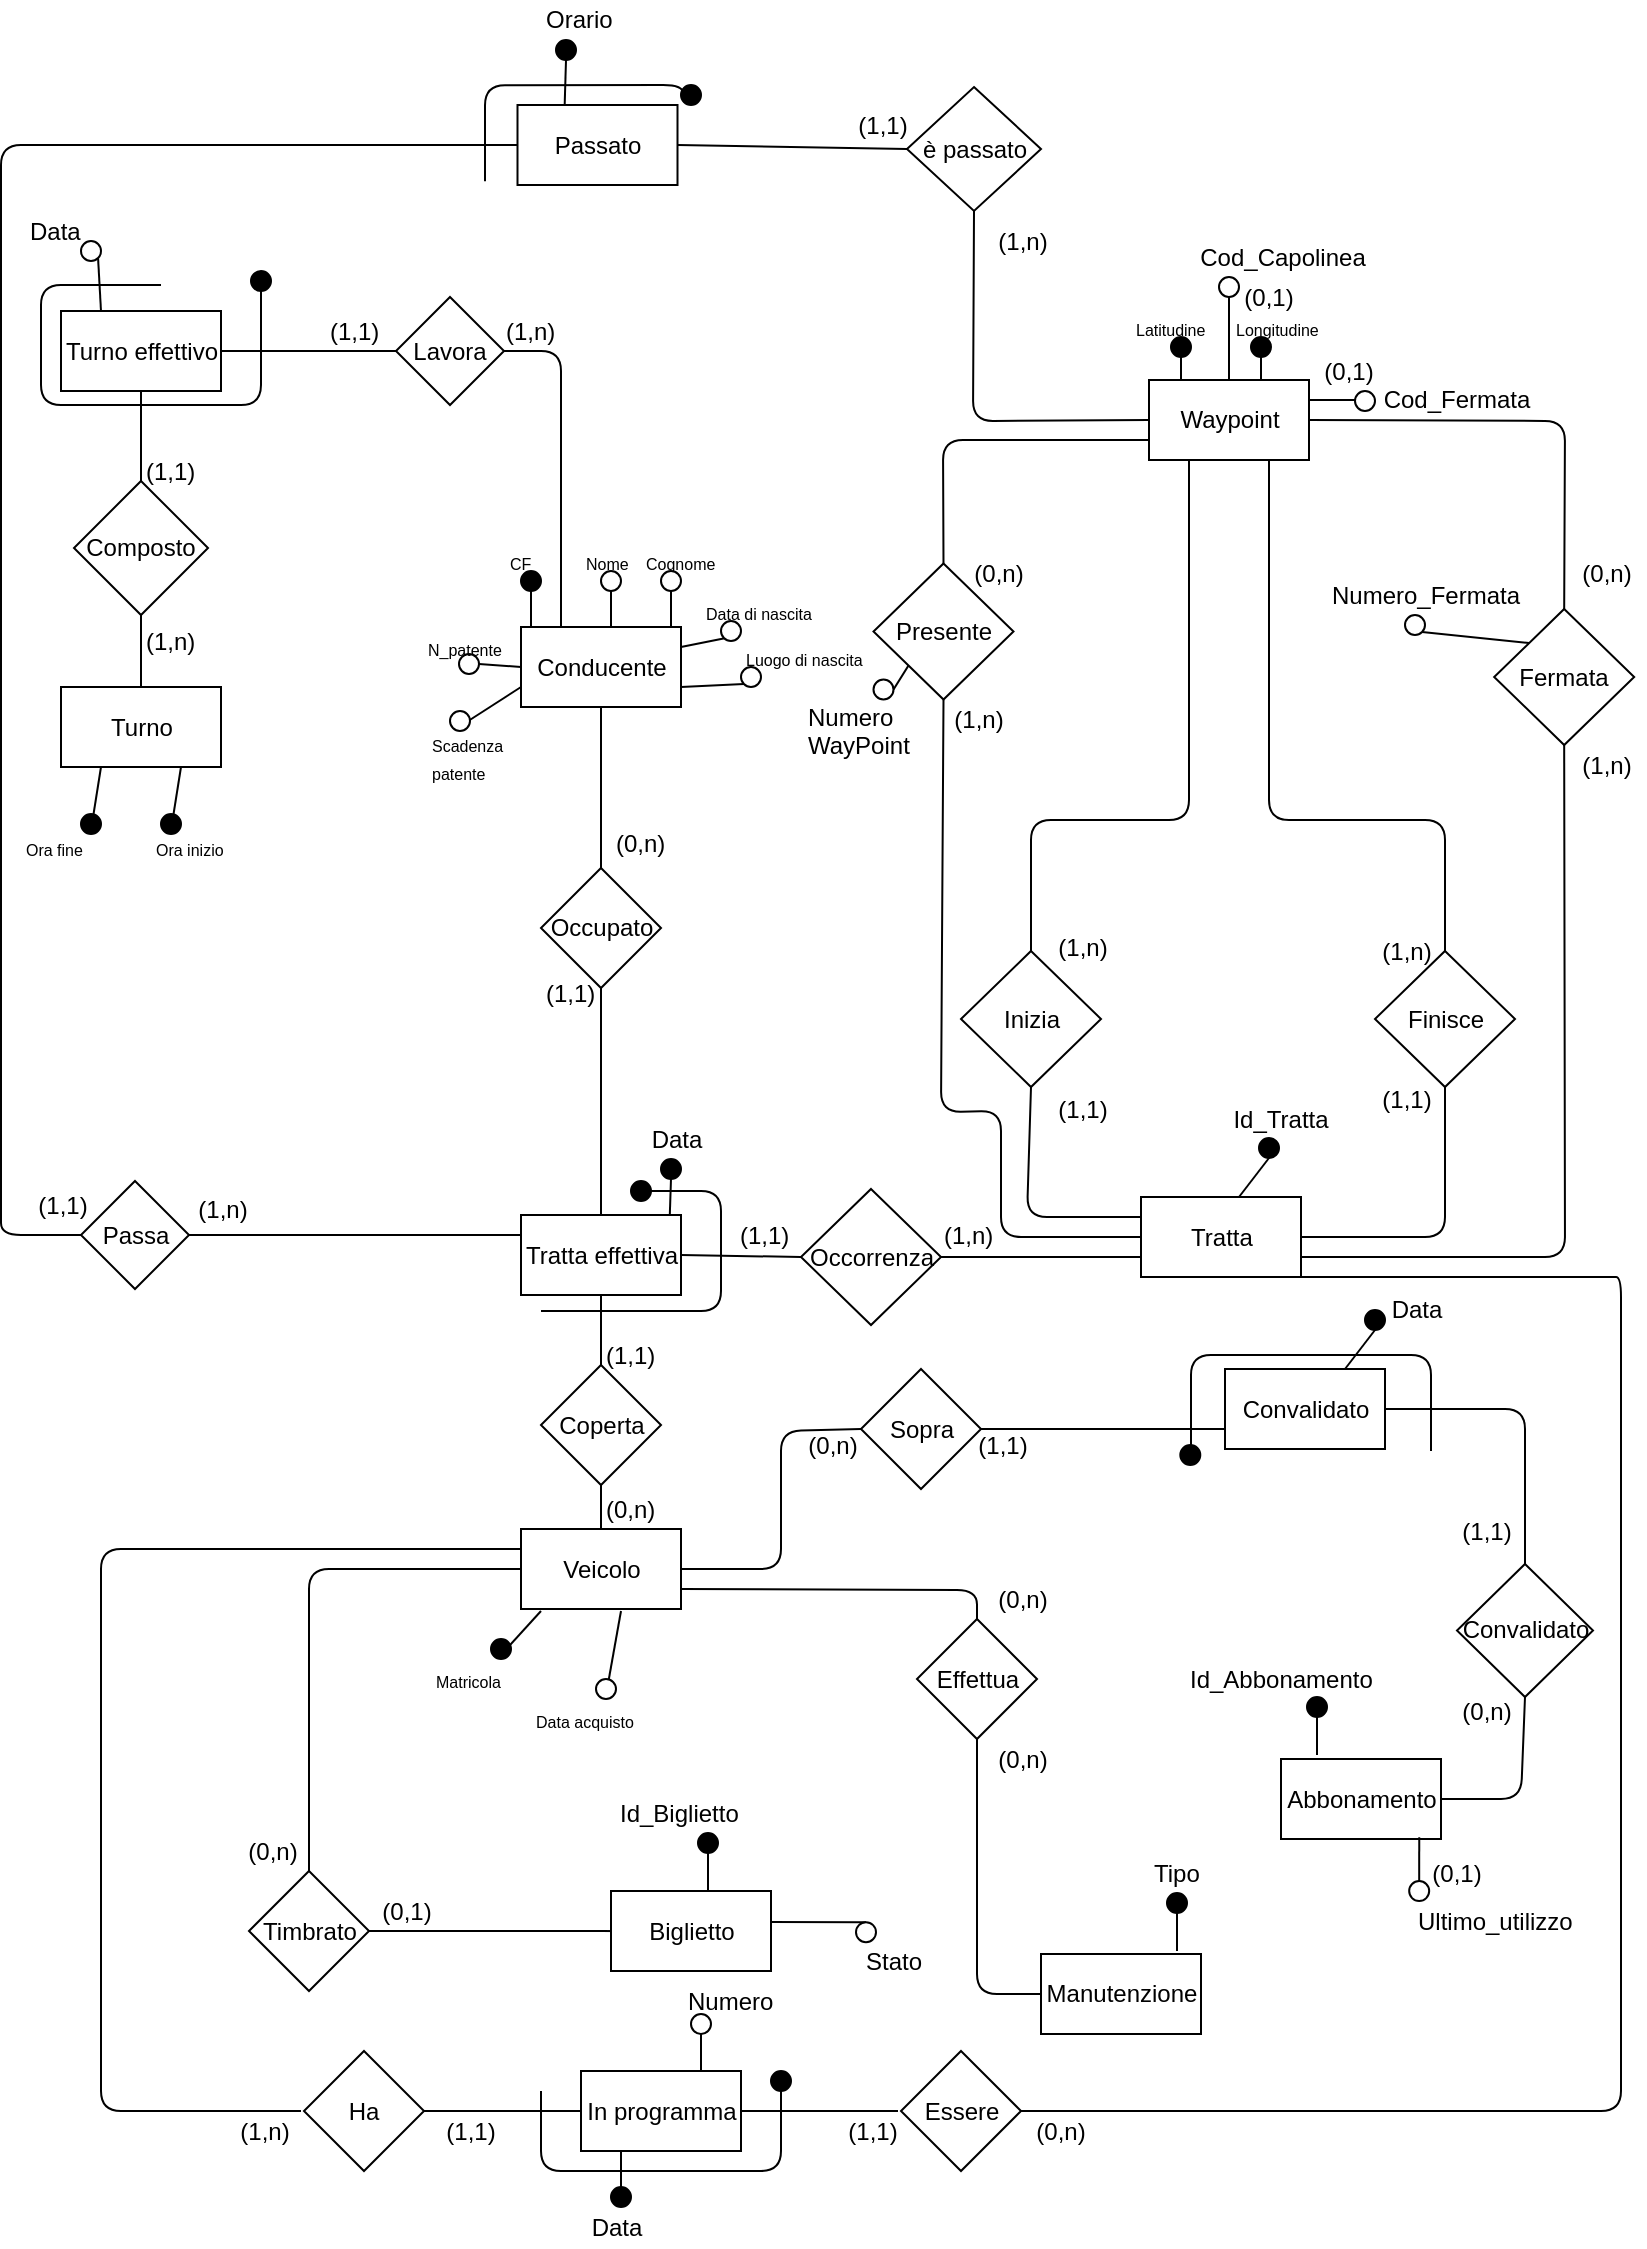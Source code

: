 <mxfile version="12.7.0"><diagram id="0x7h7qFuQEMgXMvD3AT5" name="Page-1"><mxGraphModel dx="1000" dy="1111" grid="1" gridSize="10" guides="1" tooltips="1" connect="1" arrows="1" fold="1" page="1" pageScale="1" pageWidth="827" pageHeight="1169" math="0" shadow="0"><root><mxCell id="0"/><mxCell id="1" parent="0"/><mxCell id="XoGk00Y8VTcRfjk7TSXM-186" value="Occupato" style="rhombus;whiteSpace=wrap;html=1;" vertex="1" parent="1"><mxGeometry x="272.5" y="444" width="60" height="60" as="geometry"/></mxCell><mxCell id="XoGk00Y8VTcRfjk7TSXM-187" value="" style="endArrow=none;html=1;fillColor=#000000;entryX=0.5;entryY=1;entryDx=0;entryDy=0;" edge="1" parent="1" target="XoGk00Y8VTcRfjk7TSXM-186"><mxGeometry width="50" height="50" relative="1" as="geometry"><mxPoint x="302.5" y="617.5" as="sourcePoint"/><mxPoint x="302.5" y="587.5" as="targetPoint"/></mxGeometry></mxCell><mxCell id="XoGk00Y8VTcRfjk7TSXM-188" value="(1,1)" style="text;html=1;resizable=0;points=[];autosize=1;align=left;verticalAlign=top;spacingTop=-4;" vertex="1" parent="1"><mxGeometry x="272.5" y="496.5" width="40" height="20" as="geometry"/></mxCell><mxCell id="XoGk00Y8VTcRfjk7TSXM-190" value="Tratta" style="rounded=0;whiteSpace=wrap;html=1;" vertex="1" parent="1"><mxGeometry x="572.5" y="608.5" width="80" height="40" as="geometry"/></mxCell><mxCell id="XoGk00Y8VTcRfjk7TSXM-191" value="" style="endArrow=none;html=1;fillColor=#000000;exitX=0.25;exitY=0;exitDx=0;exitDy=0;" edge="1" parent="1"><mxGeometry width="50" height="50" relative="1" as="geometry"><mxPoint x="592.5" y="206.5" as="sourcePoint"/><mxPoint x="592.5" y="186.5" as="targetPoint"/></mxGeometry></mxCell><mxCell id="XoGk00Y8VTcRfjk7TSXM-193" value="" style="endArrow=none;html=1;fillColor=#000000;exitX=0.75;exitY=0;exitDx=0;exitDy=0;" edge="1" parent="1"><mxGeometry width="50" height="50" relative="1" as="geometry"><mxPoint x="632.5" y="206.5" as="sourcePoint"/><mxPoint x="632.5" y="186.5" as="targetPoint"/></mxGeometry></mxCell><mxCell id="XoGk00Y8VTcRfjk7TSXM-194" value="&lt;font style=&quot;font-size: 8px&quot;&gt;Latitudine&lt;/font&gt;" style="text;html=1;resizable=0;points=[];autosize=1;align=left;verticalAlign=top;spacingTop=-4;" vertex="1" parent="1"><mxGeometry x="567.5" y="163.5" width="50" height="20" as="geometry"/></mxCell><mxCell id="XoGk00Y8VTcRfjk7TSXM-195" value="" style="ellipse;whiteSpace=wrap;html=1;aspect=fixed;fillColor=#000000;" vertex="1" parent="1"><mxGeometry x="587.5" y="178.5" width="10" height="10" as="geometry"/></mxCell><mxCell id="XoGk00Y8VTcRfjk7TSXM-196" value="&lt;font style=&quot;font-size: 8px&quot;&gt;Longitudine&lt;/font&gt;" style="text;html=1;resizable=0;points=[];autosize=1;align=left;verticalAlign=top;spacingTop=-4;" vertex="1" parent="1"><mxGeometry x="617.5" y="163.5" width="50" height="20" as="geometry"/></mxCell><mxCell id="XoGk00Y8VTcRfjk7TSXM-197" value="" style="ellipse;whiteSpace=wrap;html=1;aspect=fixed;fillColor=#000000;" vertex="1" parent="1"><mxGeometry x="627.5" y="178.5" width="10" height="10" as="geometry"/></mxCell><mxCell id="XoGk00Y8VTcRfjk7TSXM-198" value="Waypoint" style="rounded=0;whiteSpace=wrap;html=1;" vertex="1" parent="1"><mxGeometry x="576.5" y="200" width="80" height="40" as="geometry"/></mxCell><mxCell id="XoGk00Y8VTcRfjk7TSXM-199" value="" style="endArrow=none;html=1;fillColor=#000000;entryX=0;entryY=0.75;entryDx=0;entryDy=0;exitX=1;exitY=0.5;exitDx=0;exitDy=0;" edge="1" parent="1" source="XoGk00Y8VTcRfjk7TSXM-200" target="XoGk00Y8VTcRfjk7TSXM-190"><mxGeometry width="50" height="50" relative="1" as="geometry"><mxPoint x="442.5" y="638.5" as="sourcePoint"/><mxPoint x="502.5" y="825.5" as="targetPoint"/></mxGeometry></mxCell><mxCell id="XoGk00Y8VTcRfjk7TSXM-200" value="Occorrenza" style="rhombus;whiteSpace=wrap;html=1;" vertex="1" parent="1"><mxGeometry x="402.5" y="604.5" width="70" height="68" as="geometry"/></mxCell><mxCell id="XoGk00Y8VTcRfjk7TSXM-201" value="Tratta effettiva" style="rounded=0;whiteSpace=wrap;html=1;" vertex="1" parent="1"><mxGeometry x="262.5" y="617.5" width="80" height="40" as="geometry"/></mxCell><mxCell id="XoGk00Y8VTcRfjk7TSXM-202" value="" style="endArrow=none;html=1;fillColor=#000000;entryX=1;entryY=0.5;entryDx=0;entryDy=0;exitX=0;exitY=0.5;exitDx=0;exitDy=0;" edge="1" parent="1" source="XoGk00Y8VTcRfjk7TSXM-200" target="XoGk00Y8VTcRfjk7TSXM-201"><mxGeometry width="50" height="50" relative="1" as="geometry"><mxPoint x="272.5" y="875.5" as="sourcePoint"/><mxPoint x="322.5" y="825.5" as="targetPoint"/></mxGeometry></mxCell><mxCell id="XoGk00Y8VTcRfjk7TSXM-203" value="(1,n)" style="text;html=1;resizable=0;points=[];autosize=1;align=left;verticalAlign=top;spacingTop=-4;" vertex="1" parent="1"><mxGeometry x="471.5" y="617.5" width="40" height="20" as="geometry"/></mxCell><mxCell id="XoGk00Y8VTcRfjk7TSXM-204" value="(1,1)" style="text;html=1;resizable=0;points=[];autosize=1;align=left;verticalAlign=top;spacingTop=-4;" vertex="1" parent="1"><mxGeometry x="370" y="617.5" width="40" height="20" as="geometry"/></mxCell><mxCell id="XoGk00Y8VTcRfjk7TSXM-205" value="Coperta" style="rhombus;whiteSpace=wrap;html=1;" vertex="1" parent="1"><mxGeometry x="272.5" y="692.5" width="60" height="60" as="geometry"/></mxCell><mxCell id="XoGk00Y8VTcRfjk7TSXM-206" value="" style="endArrow=none;html=1;fillColor=#000000;entryX=0.5;entryY=1;entryDx=0;entryDy=0;exitX=0.5;exitY=0;exitDx=0;exitDy=0;" edge="1" parent="1" source="XoGk00Y8VTcRfjk7TSXM-205" target="XoGk00Y8VTcRfjk7TSXM-201"><mxGeometry width="50" height="50" relative="1" as="geometry"><mxPoint x="297.5" y="697.5" as="sourcePoint"/><mxPoint x="297.5" y="667.5" as="targetPoint"/></mxGeometry></mxCell><mxCell id="XoGk00Y8VTcRfjk7TSXM-207" value="" style="endArrow=none;html=1;fillColor=#000000;entryX=0.5;entryY=1;entryDx=0;entryDy=0;exitX=0.5;exitY=0;exitDx=0;exitDy=0;" edge="1" parent="1" source="XoGk00Y8VTcRfjk7TSXM-210" target="XoGk00Y8VTcRfjk7TSXM-205"><mxGeometry width="50" height="50" relative="1" as="geometry"><mxPoint x="297.5" y="787.5" as="sourcePoint"/><mxPoint x="297.5" y="757.5" as="targetPoint"/></mxGeometry></mxCell><mxCell id="XoGk00Y8VTcRfjk7TSXM-208" value="(1,1)" style="text;html=1;resizable=0;points=[];autosize=1;align=left;verticalAlign=top;spacingTop=-4;" vertex="1" parent="1"><mxGeometry x="302.5" y="677.5" width="40" height="20" as="geometry"/></mxCell><mxCell id="XoGk00Y8VTcRfjk7TSXM-209" value="(0,n)" style="text;html=1;resizable=0;points=[];autosize=1;align=left;verticalAlign=top;spacingTop=-4;" vertex="1" parent="1"><mxGeometry x="302.5" y="754.5" width="40" height="20" as="geometry"/></mxCell><mxCell id="XoGk00Y8VTcRfjk7TSXM-210" value="Veicolo" style="rounded=0;whiteSpace=wrap;html=1;" vertex="1" parent="1"><mxGeometry x="262.5" y="774.5" width="80" height="40" as="geometry"/></mxCell><mxCell id="XoGk00Y8VTcRfjk7TSXM-211" value="Conducente" style="rounded=0;whiteSpace=wrap;html=1;" vertex="1" parent="1"><mxGeometry x="262.5" y="323.5" width="80" height="40" as="geometry"/></mxCell><mxCell id="XoGk00Y8VTcRfjk7TSXM-212" value="" style="endArrow=none;html=1;fillColor=#000000;exitX=0.25;exitY=0;exitDx=0;exitDy=0;" edge="1" parent="1"><mxGeometry width="50" height="50" relative="1" as="geometry"><mxPoint x="267.5" y="323.5" as="sourcePoint"/><mxPoint x="267.5" y="303.5" as="targetPoint"/></mxGeometry></mxCell><mxCell id="XoGk00Y8VTcRfjk7TSXM-213" value="" style="endArrow=none;html=1;fillColor=#000000;exitX=0.75;exitY=0;exitDx=0;exitDy=0;" edge="1" parent="1"><mxGeometry width="50" height="50" relative="1" as="geometry"><mxPoint x="307.5" y="323.5" as="sourcePoint"/><mxPoint x="307.5" y="303.5" as="targetPoint"/></mxGeometry></mxCell><mxCell id="XoGk00Y8VTcRfjk7TSXM-214" value="&lt;font style=&quot;font-size: 8px&quot;&gt;CF&lt;/font&gt;" style="text;html=1;resizable=0;points=[];autosize=1;align=left;verticalAlign=top;spacingTop=-4;" vertex="1" parent="1"><mxGeometry x="255" y="280.5" width="30" height="20" as="geometry"/></mxCell><mxCell id="XoGk00Y8VTcRfjk7TSXM-215" value="" style="ellipse;whiteSpace=wrap;html=1;aspect=fixed;fillColor=#000000;" vertex="1" parent="1"><mxGeometry x="262.5" y="295.5" width="10" height="10" as="geometry"/></mxCell><mxCell id="XoGk00Y8VTcRfjk7TSXM-216" value="&lt;font style=&quot;font-size: 8px&quot;&gt;Nome&lt;/font&gt;" style="text;html=1;resizable=0;points=[];autosize=1;align=left;verticalAlign=top;spacingTop=-4;" vertex="1" parent="1"><mxGeometry x="292.5" y="280.5" width="40" height="20" as="geometry"/></mxCell><mxCell id="XoGk00Y8VTcRfjk7TSXM-217" value="" style="ellipse;whiteSpace=wrap;html=1;aspect=fixed;fillColor=#FFFFFF;" vertex="1" parent="1"><mxGeometry x="302.5" y="295.5" width="10" height="10" as="geometry"/></mxCell><mxCell id="XoGk00Y8VTcRfjk7TSXM-218" value="" style="endArrow=none;html=1;fillColor=#000000;exitX=0.75;exitY=0;exitDx=0;exitDy=0;" edge="1" parent="1"><mxGeometry width="50" height="50" relative="1" as="geometry"><mxPoint x="337.5" y="323.5" as="sourcePoint"/><mxPoint x="337.5" y="303.5" as="targetPoint"/></mxGeometry></mxCell><mxCell id="XoGk00Y8VTcRfjk7TSXM-219" value="&lt;font style=&quot;font-size: 8px&quot;&gt;Cognome&lt;/font&gt;" style="text;html=1;resizable=0;points=[];autosize=1;align=left;verticalAlign=top;spacingTop=-4;" vertex="1" parent="1"><mxGeometry x="322.5" y="280.5" width="50" height="20" as="geometry"/></mxCell><mxCell id="XoGk00Y8VTcRfjk7TSXM-220" value="" style="ellipse;whiteSpace=wrap;html=1;aspect=fixed;fillColor=#FFFFFF;" vertex="1" parent="1"><mxGeometry x="332.5" y="295.5" width="10" height="10" as="geometry"/></mxCell><mxCell id="XoGk00Y8VTcRfjk7TSXM-221" value="" style="endArrow=none;html=1;fillColor=#000000;exitX=1;exitY=0.25;exitDx=0;exitDy=0;" edge="1" parent="1" source="XoGk00Y8VTcRfjk7TSXM-211"><mxGeometry width="50" height="50" relative="1" as="geometry"><mxPoint x="367.5" y="348.5" as="sourcePoint"/><mxPoint x="367.5" y="328.5" as="targetPoint"/></mxGeometry></mxCell><mxCell id="XoGk00Y8VTcRfjk7TSXM-222" value="&lt;font style=&quot;font-size: 8px&quot;&gt;Data di nascita&lt;/font&gt;" style="text;html=1;resizable=0;points=[];autosize=1;align=left;verticalAlign=top;spacingTop=-4;" vertex="1" parent="1"><mxGeometry x="352.5" y="305.5" width="70" height="20" as="geometry"/></mxCell><mxCell id="XoGk00Y8VTcRfjk7TSXM-223" value="" style="ellipse;whiteSpace=wrap;html=1;aspect=fixed;fillColor=#FFFFFF;" vertex="1" parent="1"><mxGeometry x="362.5" y="320.5" width="10" height="10" as="geometry"/></mxCell><mxCell id="XoGk00Y8VTcRfjk7TSXM-224" value="" style="endArrow=none;html=1;fillColor=#000000;exitX=1;exitY=0.75;exitDx=0;exitDy=0;entryX=0;entryY=1;entryDx=0;entryDy=0;" edge="1" parent="1" source="XoGk00Y8VTcRfjk7TSXM-211" target="XoGk00Y8VTcRfjk7TSXM-225"><mxGeometry width="50" height="50" relative="1" as="geometry"><mxPoint x="352.5" y="343.5" as="sourcePoint"/><mxPoint x="372.5" y="353.5" as="targetPoint"/></mxGeometry></mxCell><mxCell id="XoGk00Y8VTcRfjk7TSXM-225" value="" style="ellipse;whiteSpace=wrap;html=1;aspect=fixed;fillColor=#FFFFFF;" vertex="1" parent="1"><mxGeometry x="372.5" y="343.5" width="10" height="10" as="geometry"/></mxCell><mxCell id="XoGk00Y8VTcRfjk7TSXM-226" value="&lt;font style=&quot;font-size: 8px&quot;&gt;Luogo di nascita&lt;/font&gt;" style="text;html=1;resizable=0;points=[];autosize=1;align=left;verticalAlign=top;spacingTop=-4;" vertex="1" parent="1"><mxGeometry x="372.5" y="328.5" width="70" height="20" as="geometry"/></mxCell><mxCell id="XoGk00Y8VTcRfjk7TSXM-227" value="" style="endArrow=none;html=1;fillColor=#000000;exitX=0.125;exitY=1.025;exitDx=0;exitDy=0;exitPerimeter=0;" edge="1" parent="1" source="XoGk00Y8VTcRfjk7TSXM-210"><mxGeometry width="50" height="50" relative="1" as="geometry"><mxPoint x="252.5" y="857.5" as="sourcePoint"/><mxPoint x="252.5" y="837.5" as="targetPoint"/></mxGeometry></mxCell><mxCell id="XoGk00Y8VTcRfjk7TSXM-228" value="&lt;font style=&quot;font-size: 8px&quot;&gt;Matricola&lt;/font&gt;" style="text;html=1;resizable=0;points=[];autosize=1;align=left;verticalAlign=top;spacingTop=-4;" vertex="1" parent="1"><mxGeometry x="217.5" y="839.5" width="50" height="20" as="geometry"/></mxCell><mxCell id="XoGk00Y8VTcRfjk7TSXM-229" value="" style="ellipse;whiteSpace=wrap;html=1;aspect=fixed;fillColor=#000000;" vertex="1" parent="1"><mxGeometry x="247.5" y="829.5" width="10" height="10" as="geometry"/></mxCell><mxCell id="XoGk00Y8VTcRfjk7TSXM-230" value="" style="endArrow=none;html=1;fillColor=#000000;exitX=0.625;exitY=1.025;exitDx=0;exitDy=0;exitPerimeter=0;" edge="1" parent="1" source="XoGk00Y8VTcRfjk7TSXM-210"><mxGeometry width="50" height="50" relative="1" as="geometry"><mxPoint x="305" y="877.5" as="sourcePoint"/><mxPoint x="305" y="857.5" as="targetPoint"/></mxGeometry></mxCell><mxCell id="XoGk00Y8VTcRfjk7TSXM-231" value="&lt;font style=&quot;font-size: 8px&quot;&gt;Data acquisto&lt;/font&gt;" style="text;html=1;resizable=0;points=[];autosize=1;align=left;verticalAlign=top;spacingTop=-4;" vertex="1" parent="1"><mxGeometry x="267.5" y="859.5" width="60" height="20" as="geometry"/></mxCell><mxCell id="XoGk00Y8VTcRfjk7TSXM-232" value="" style="ellipse;whiteSpace=wrap;html=1;aspect=fixed;fillColor=#FFFFFF;" vertex="1" parent="1"><mxGeometry x="300" y="849.5" width="10" height="10" as="geometry"/></mxCell><mxCell id="XoGk00Y8VTcRfjk7TSXM-237" value="Turno" style="rounded=0;whiteSpace=wrap;html=1;" vertex="1" parent="1"><mxGeometry x="32.5" y="353.5" width="80" height="40" as="geometry"/></mxCell><mxCell id="XoGk00Y8VTcRfjk7TSXM-238" value="" style="endArrow=none;html=1;fillColor=#000000;exitX=0.25;exitY=1;exitDx=0;exitDy=0;" edge="1" parent="1" source="XoGk00Y8VTcRfjk7TSXM-237"><mxGeometry width="50" height="50" relative="1" as="geometry"><mxPoint x="47.5" y="445" as="sourcePoint"/><mxPoint x="47.5" y="425" as="targetPoint"/></mxGeometry></mxCell><mxCell id="XoGk00Y8VTcRfjk7TSXM-239" value="" style="endArrow=none;html=1;fillColor=#000000;exitX=0.75;exitY=1;exitDx=0;exitDy=0;" edge="1" parent="1" source="XoGk00Y8VTcRfjk7TSXM-237"><mxGeometry width="50" height="50" relative="1" as="geometry"><mxPoint x="87.5" y="445" as="sourcePoint"/><mxPoint x="87.5" y="425" as="targetPoint"/></mxGeometry></mxCell><mxCell id="XoGk00Y8VTcRfjk7TSXM-240" value="&lt;font style=&quot;font-size: 8px&quot;&gt;Ora fine&lt;br&gt;&lt;/font&gt;" style="text;html=1;resizable=0;points=[];autosize=1;align=left;verticalAlign=top;spacingTop=-4;" vertex="1" parent="1"><mxGeometry x="12.5" y="423.5" width="40" height="20" as="geometry"/></mxCell><mxCell id="XoGk00Y8VTcRfjk7TSXM-241" value="" style="ellipse;whiteSpace=wrap;html=1;aspect=fixed;fillColor=#000000;" vertex="1" parent="1"><mxGeometry x="42.5" y="417" width="10" height="10" as="geometry"/></mxCell><mxCell id="XoGk00Y8VTcRfjk7TSXM-242" value="&lt;font style=&quot;font-size: 8px&quot;&gt;Ora inizio&lt;/font&gt;" style="text;html=1;resizable=0;points=[];autosize=1;align=left;verticalAlign=top;spacingTop=-4;" vertex="1" parent="1"><mxGeometry x="77.5" y="423.5" width="50" height="20" as="geometry"/></mxCell><mxCell id="XoGk00Y8VTcRfjk7TSXM-243" value="" style="ellipse;whiteSpace=wrap;html=1;aspect=fixed;fillColor=#000000;" vertex="1" parent="1"><mxGeometry x="82.5" y="417" width="10" height="10" as="geometry"/></mxCell><mxCell id="XoGk00Y8VTcRfjk7TSXM-244" value="Composto" style="rhombus;whiteSpace=wrap;html=1;" vertex="1" parent="1"><mxGeometry x="39" y="250.5" width="67" height="67" as="geometry"/></mxCell><mxCell id="XoGk00Y8VTcRfjk7TSXM-245" value="" style="endArrow=none;html=1;entryX=0.5;entryY=0;entryDx=0;entryDy=0;exitX=0.5;exitY=1;exitDx=0;exitDy=0;" edge="1" parent="1" source="XoGk00Y8VTcRfjk7TSXM-244" target="XoGk00Y8VTcRfjk7TSXM-237"><mxGeometry width="50" height="50" relative="1" as="geometry"><mxPoint x="12.5" y="955.5" as="sourcePoint"/><mxPoint x="62.5" y="905.5" as="targetPoint"/></mxGeometry></mxCell><mxCell id="XoGk00Y8VTcRfjk7TSXM-246" value="Turno effettivo" style="rounded=0;whiteSpace=wrap;html=1;" vertex="1" parent="1"><mxGeometry x="32.5" y="165.5" width="80" height="40" as="geometry"/></mxCell><mxCell id="XoGk00Y8VTcRfjk7TSXM-247" value="" style="endArrow=none;html=1;entryX=0.5;entryY=0;entryDx=0;entryDy=0;exitX=0.5;exitY=1;exitDx=0;exitDy=0;" edge="1" parent="1" source="XoGk00Y8VTcRfjk7TSXM-246" target="XoGk00Y8VTcRfjk7TSXM-244"><mxGeometry width="50" height="50" relative="1" as="geometry"><mxPoint x="82.5" y="327.5" as="sourcePoint"/><mxPoint x="82.5" y="363.5" as="targetPoint"/></mxGeometry></mxCell><mxCell id="XoGk00Y8VTcRfjk7TSXM-248" value="(1,n)" style="text;html=1;resizable=0;points=[];autosize=1;align=left;verticalAlign=top;spacingTop=-4;" vertex="1" parent="1"><mxGeometry x="72.5" y="320.5" width="40" height="20" as="geometry"/></mxCell><mxCell id="XoGk00Y8VTcRfjk7TSXM-249" value="(1,1)" style="text;html=1;resizable=0;points=[];autosize=1;align=left;verticalAlign=top;spacingTop=-4;" vertex="1" parent="1"><mxGeometry x="72.5" y="235.5" width="40" height="20" as="geometry"/></mxCell><mxCell id="XoGk00Y8VTcRfjk7TSXM-250" value="Lavora" style="rhombus;whiteSpace=wrap;html=1;" vertex="1" parent="1"><mxGeometry x="200" y="158.5" width="54" height="54" as="geometry"/></mxCell><mxCell id="XoGk00Y8VTcRfjk7TSXM-251" value="" style="endArrow=none;html=1;entryX=0.25;entryY=0;entryDx=0;entryDy=0;exitX=1;exitY=0.5;exitDx=0;exitDy=0;" edge="1" parent="1" source="XoGk00Y8VTcRfjk7TSXM-250" target="XoGk00Y8VTcRfjk7TSXM-211"><mxGeometry width="50" height="50" relative="1" as="geometry"><mxPoint x="12.5" y="955.5" as="sourcePoint"/><mxPoint x="431.25" y="457.5" as="targetPoint"/><Array as="points"><mxPoint x="282.5" y="185.5"/></Array></mxGeometry></mxCell><mxCell id="XoGk00Y8VTcRfjk7TSXM-252" value="" style="endArrow=none;html=1;entryX=1;entryY=0.5;entryDx=0;entryDy=0;exitX=0;exitY=0.5;exitDx=0;exitDy=0;" edge="1" parent="1" source="XoGk00Y8VTcRfjk7TSXM-250" target="XoGk00Y8VTcRfjk7TSXM-246"><mxGeometry width="50" height="50" relative="1" as="geometry"><mxPoint x="82.5" y="457.5" as="sourcePoint"/><mxPoint x="82.5" y="403.5" as="targetPoint"/></mxGeometry></mxCell><mxCell id="XoGk00Y8VTcRfjk7TSXM-253" value="(1,n)" style="text;html=1;resizable=0;points=[];autosize=1;align=left;verticalAlign=top;spacingTop=-4;" vertex="1" parent="1"><mxGeometry x="252.5" y="165.5" width="40" height="20" as="geometry"/></mxCell><mxCell id="XoGk00Y8VTcRfjk7TSXM-254" value="(1,1)" style="text;html=1;resizable=0;points=[];autosize=1;align=left;verticalAlign=top;spacingTop=-4;" vertex="1" parent="1"><mxGeometry x="165" y="165.5" width="40" height="20" as="geometry"/></mxCell><mxCell id="XoGk00Y8VTcRfjk7TSXM-255" value="(0,n)" style="text;html=1;resizable=0;points=[];autosize=1;align=left;verticalAlign=top;spacingTop=-4;" vertex="1" parent="1"><mxGeometry x="307.5" y="422" width="40" height="20" as="geometry"/></mxCell><mxCell id="XoGk00Y8VTcRfjk7TSXM-256" value="" style="endArrow=none;html=1;fillColor=#000000;" edge="1" parent="1"><mxGeometry width="50" height="50" relative="1" as="geometry"><mxPoint x="82.5" y="152.5" as="sourcePoint"/><mxPoint x="132.5" y="152.5" as="targetPoint"/><Array as="points"><mxPoint x="22.5" y="152.5"/><mxPoint x="22.5" y="212.5"/><mxPoint x="132.5" y="212.5"/><mxPoint x="132.5" y="182.5"/><mxPoint x="132.5" y="152.5"/></Array></mxGeometry></mxCell><mxCell id="XoGk00Y8VTcRfjk7TSXM-257" value="" style="ellipse;whiteSpace=wrap;html=1;aspect=fixed;fillColor=#000000;" vertex="1" parent="1"><mxGeometry x="127.5" y="145.5" width="10" height="10" as="geometry"/></mxCell><mxCell id="XoGk00Y8VTcRfjk7TSXM-258" value="" style="endArrow=none;html=1;entryX=0.25;entryY=0;entryDx=0;entryDy=0;exitX=1;exitY=1;exitDx=0;exitDy=0;" edge="1" parent="1" source="XoGk00Y8VTcRfjk7TSXM-259" target="XoGk00Y8VTcRfjk7TSXM-246"><mxGeometry width="50" height="50" relative="1" as="geometry"><mxPoint x="20" y="190.5" as="sourcePoint"/><mxPoint x="40" y="200.5" as="targetPoint"/></mxGeometry></mxCell><mxCell id="XoGk00Y8VTcRfjk7TSXM-259" value="" style="ellipse;whiteSpace=wrap;html=1;aspect=fixed;fillColor=#FFFFFF;" vertex="1" parent="1"><mxGeometry x="42.5" y="130.5" width="10" height="10" as="geometry"/></mxCell><mxCell id="XoGk00Y8VTcRfjk7TSXM-260" value="Data" style="text;html=1;resizable=0;points=[];autosize=1;align=left;verticalAlign=top;spacingTop=-4;" vertex="1" parent="1"><mxGeometry x="15" y="115.5" width="40" height="20" as="geometry"/></mxCell><mxCell id="XoGk00Y8VTcRfjk7TSXM-261" value="" style="endArrow=none;html=1;fillColor=#000000;exitX=0;exitY=0.5;exitDx=0;exitDy=0;entryX=1;entryY=0.5;entryDx=0;entryDy=0;" edge="1" parent="1" source="XoGk00Y8VTcRfjk7TSXM-211" target="XoGk00Y8VTcRfjk7TSXM-262"><mxGeometry width="50" height="50" relative="1" as="geometry"><mxPoint x="233.535" y="369.5" as="sourcePoint"/><mxPoint x="212.5" y="345.5" as="targetPoint"/></mxGeometry></mxCell><mxCell id="XoGk00Y8VTcRfjk7TSXM-262" value="" style="ellipse;whiteSpace=wrap;html=1;aspect=fixed;fillColor=#FFFFFF;" vertex="1" parent="1"><mxGeometry x="231.5" y="337" width="10" height="10" as="geometry"/></mxCell><mxCell id="XoGk00Y8VTcRfjk7TSXM-263" value="&lt;font style=&quot;font-size: 8px&quot;&gt;N_patente&lt;/font&gt;" style="text;html=1;resizable=0;points=[];autosize=1;align=left;verticalAlign=top;spacingTop=-4;" vertex="1" parent="1"><mxGeometry x="214" y="323.5" width="50" height="20" as="geometry"/></mxCell><mxCell id="XoGk00Y8VTcRfjk7TSXM-264" value="" style="endArrow=none;html=1;fillColor=#000000;exitX=0;exitY=0.75;exitDx=0;exitDy=0;" edge="1" parent="1" source="XoGk00Y8VTcRfjk7TSXM-211"><mxGeometry width="50" height="50" relative="1" as="geometry"><mxPoint x="233" y="340.5" as="sourcePoint"/><mxPoint x="233" y="372.5" as="targetPoint"/></mxGeometry></mxCell><mxCell id="XoGk00Y8VTcRfjk7TSXM-265" value="" style="ellipse;whiteSpace=wrap;html=1;aspect=fixed;fillColor=#FFFFFF;" vertex="1" parent="1"><mxGeometry x="227" y="365.5" width="10" height="10" as="geometry"/></mxCell><mxCell id="XoGk00Y8VTcRfjk7TSXM-266" value="&lt;div&gt;&lt;font style=&quot;font-size: 8px&quot;&gt;Scadenza&lt;/font&gt;&lt;/div&gt;&lt;div&gt;&lt;font style=&quot;font-size: 8px&quot;&gt;patente&lt;/font&gt;&lt;/div&gt;" style="text;html=1;resizable=0;points=[];autosize=1;align=left;verticalAlign=top;spacingTop=-4;" vertex="1" parent="1"><mxGeometry x="215.5" y="371.5" width="50" height="30" as="geometry"/></mxCell><mxCell id="XoGk00Y8VTcRfjk7TSXM-267" value="" style="endArrow=none;html=1;fillColor=#000000;entryX=0.5;entryY=1;entryDx=0;entryDy=0;" edge="1" parent="1" source="XoGk00Y8VTcRfjk7TSXM-186" target="XoGk00Y8VTcRfjk7TSXM-211"><mxGeometry width="50" height="50" relative="1" as="geometry"><mxPoint x="312.5" y="627.5" as="sourcePoint"/><mxPoint x="310" y="514" as="targetPoint"/></mxGeometry></mxCell><mxCell id="XoGk00Y8VTcRfjk7TSXM-270" value="Finisce" style="rhombus;whiteSpace=wrap;html=1;" vertex="1" parent="1"><mxGeometry x="689.5" y="485.5" width="70" height="68" as="geometry"/></mxCell><mxCell id="XoGk00Y8VTcRfjk7TSXM-271" value="Inizia" style="rhombus;whiteSpace=wrap;html=1;" vertex="1" parent="1"><mxGeometry x="482.5" y="485.5" width="70" height="68" as="geometry"/></mxCell><mxCell id="XoGk00Y8VTcRfjk7TSXM-272" value="" style="endArrow=none;html=1;fillColor=#FFFFFF;entryX=0;entryY=0.25;entryDx=0;entryDy=0;exitX=0.5;exitY=1;exitDx=0;exitDy=0;" edge="1" parent="1" source="XoGk00Y8VTcRfjk7TSXM-271" target="XoGk00Y8VTcRfjk7TSXM-190"><mxGeometry width="50" height="50" relative="1" as="geometry"><mxPoint x="12.5" y="1155.5" as="sourcePoint"/><mxPoint x="62.5" y="1105.5" as="targetPoint"/><Array as="points"><mxPoint x="515.5" y="618.5"/></Array></mxGeometry></mxCell><mxCell id="XoGk00Y8VTcRfjk7TSXM-273" value="" style="endArrow=none;html=1;fillColor=#FFFFFF;entryX=1;entryY=0.5;entryDx=0;entryDy=0;exitX=0.5;exitY=1;exitDx=0;exitDy=0;" edge="1" parent="1" source="XoGk00Y8VTcRfjk7TSXM-270" target="XoGk00Y8VTcRfjk7TSXM-190"><mxGeometry width="50" height="50" relative="1" as="geometry"><mxPoint x="525.2" y="565.268" as="sourcePoint"/><mxPoint x="582.5" y="628.5" as="targetPoint"/><Array as="points"><mxPoint x="724.5" y="628.5"/></Array></mxGeometry></mxCell><mxCell id="XoGk00Y8VTcRfjk7TSXM-274" value="" style="endArrow=none;html=1;fillColor=#FFFFFF;entryX=0.5;entryY=0;entryDx=0;entryDy=0;exitX=0.75;exitY=1;exitDx=0;exitDy=0;" edge="1" parent="1" source="XoGk00Y8VTcRfjk7TSXM-198" target="XoGk00Y8VTcRfjk7TSXM-270"><mxGeometry width="50" height="50" relative="1" as="geometry"><mxPoint x="657.5" y="407.5" as="sourcePoint"/><mxPoint x="662.5" y="638.5" as="targetPoint"/><Array as="points"><mxPoint x="636.5" y="420"/><mxPoint x="724.5" y="420"/></Array></mxGeometry></mxCell><mxCell id="XoGk00Y8VTcRfjk7TSXM-275" value="" style="endArrow=none;html=1;fillColor=#FFFFFF;entryX=0.5;entryY=0;entryDx=0;entryDy=0;exitX=0.25;exitY=1;exitDx=0;exitDy=0;" edge="1" parent="1" source="XoGk00Y8VTcRfjk7TSXM-198" target="XoGk00Y8VTcRfjk7TSXM-271"><mxGeometry width="50" height="50" relative="1" as="geometry"><mxPoint x="577.5" y="407.5" as="sourcePoint"/><mxPoint x="734.5" y="495.5" as="targetPoint"/><Array as="points"><mxPoint x="596.5" y="420"/><mxPoint x="517.5" y="420"/></Array></mxGeometry></mxCell><mxCell id="XoGk00Y8VTcRfjk7TSXM-276" value="(1,1)" style="text;html=1;align=center;verticalAlign=middle;resizable=0;points=[];;autosize=1;direction=south;" vertex="1" parent="1"><mxGeometry x="532.5" y="544.5" width="20" height="40" as="geometry"/></mxCell><mxCell id="XoGk00Y8VTcRfjk7TSXM-277" value="(1,1)" style="text;html=1;align=center;verticalAlign=middle;resizable=0;points=[];;autosize=1;direction=south;" vertex="1" parent="1"><mxGeometry x="694.5" y="539.5" width="20" height="40" as="geometry"/></mxCell><mxCell id="XoGk00Y8VTcRfjk7TSXM-278" value="(1,n)" style="text;html=1;align=center;verticalAlign=middle;resizable=0;points=[];;autosize=1;direction=south;" vertex="1" parent="1"><mxGeometry x="522.5" y="474" width="40" height="20" as="geometry"/></mxCell><mxCell id="XoGk00Y8VTcRfjk7TSXM-279" value="(1,n)" style="text;html=1;align=center;verticalAlign=middle;resizable=0;points=[];;autosize=1;direction=south;" vertex="1" parent="1"><mxGeometry x="684.5" y="475.5" width="40" height="20" as="geometry"/></mxCell><mxCell id="XoGk00Y8VTcRfjk7TSXM-281" value="Abbonamento" style="rounded=0;whiteSpace=wrap;html=1;" vertex="1" parent="1"><mxGeometry x="642.5" y="889.5" width="80" height="40" as="geometry"/></mxCell><mxCell id="XoGk00Y8VTcRfjk7TSXM-290" value="Timbrato" style="rhombus;whiteSpace=wrap;html=1;" vertex="1" parent="1"><mxGeometry x="126.5" y="945.5" width="60" height="60" as="geometry"/></mxCell><mxCell id="XoGk00Y8VTcRfjk7TSXM-291" value="" style="endArrow=none;html=1;fillColor=#000000;entryX=0.5;entryY=0;entryDx=0;entryDy=0;exitX=0;exitY=0.5;exitDx=0;exitDy=0;" edge="1" parent="1" source="XoGk00Y8VTcRfjk7TSXM-210" target="XoGk00Y8VTcRfjk7TSXM-290"><mxGeometry width="50" height="50" relative="1" as="geometry"><mxPoint x="12.5" y="1135.5" as="sourcePoint"/><mxPoint x="62.5" y="1085.5" as="targetPoint"/><Array as="points"><mxPoint x="156.5" y="794.5"/></Array></mxGeometry></mxCell><mxCell id="XoGk00Y8VTcRfjk7TSXM-292" value="" style="endArrow=none;html=1;exitX=1;exitY=0.5;exitDx=0;exitDy=0;entryX=0;entryY=0.5;entryDx=0;entryDy=0;" edge="1" parent="1" source="XoGk00Y8VTcRfjk7TSXM-290" target="XoGk00Y8VTcRfjk7TSXM-282"><mxGeometry width="50" height="50" relative="1" as="geometry"><mxPoint x="12.5" y="1065.5" as="sourcePoint"/><mxPoint x="372.5" y="980" as="targetPoint"/><Array as="points"><mxPoint x="312.5" y="975.5"/><mxPoint x="342.5" y="976"/></Array></mxGeometry></mxCell><mxCell id="XoGk00Y8VTcRfjk7TSXM-293" value="(0,1)" style="text;html=1;align=center;verticalAlign=middle;resizable=0;points=[];;autosize=1;" vertex="1" parent="1"><mxGeometry x="185" y="955.5" width="40" height="20" as="geometry"/></mxCell><mxCell id="XoGk00Y8VTcRfjk7TSXM-294" value="(0,n)" style="text;html=1;align=center;verticalAlign=middle;resizable=0;points=[];;autosize=1;" vertex="1" parent="1"><mxGeometry x="117.5" y="925.5" width="40" height="20" as="geometry"/></mxCell><mxCell id="XoGk00Y8VTcRfjk7TSXM-295" value="" style="endArrow=none;html=1;entryX=0.993;entryY=0.388;entryDx=0;entryDy=0;exitX=0.5;exitY=0;exitDx=0;exitDy=0;entryPerimeter=0;" edge="1" parent="1" source="XoGk00Y8VTcRfjk7TSXM-297" target="XoGk00Y8VTcRfjk7TSXM-282"><mxGeometry width="50" height="50" relative="1" as="geometry"><mxPoint x="498" y="945.1" as="sourcePoint"/><mxPoint x="435.04" y="955.5" as="targetPoint"/></mxGeometry></mxCell><mxCell id="XoGk00Y8VTcRfjk7TSXM-296" value="Stato" style="text;html=1;resizable=0;points=[];autosize=1;align=left;verticalAlign=top;spacingTop=-4;fillColor=#FFFFFF;" vertex="1" parent="1"><mxGeometry x="432.5" y="981.1" width="40" height="20" as="geometry"/></mxCell><mxCell id="XoGk00Y8VTcRfjk7TSXM-297" value="" style="ellipse;whiteSpace=wrap;html=1;aspect=fixed;fillColor=#FFFFFF;" vertex="1" parent="1"><mxGeometry x="430" y="971.1" width="10" height="10" as="geometry"/></mxCell><mxCell id="XoGk00Y8VTcRfjk7TSXM-298" value="" style="endArrow=none;html=1;fillColor=#000000;exitX=0.75;exitY=0;exitDx=0;exitDy=0;entryX=0.5;entryY=1;entryDx=0;entryDy=0;" edge="1" parent="1" target="XoGk00Y8VTcRfjk7TSXM-300"><mxGeometry width="50" height="50" relative="1" as="geometry"><mxPoint x="660.5" y="887.5" as="sourcePoint"/><mxPoint x="655.5" y="848.5" as="targetPoint"/></mxGeometry></mxCell><mxCell id="XoGk00Y8VTcRfjk7TSXM-299" value="Id_Abbonamento" style="text;html=1;resizable=0;points=[];autosize=1;align=left;verticalAlign=top;spacingTop=-4;" vertex="1" parent="1"><mxGeometry x="594.5" y="839.5" width="110" height="20" as="geometry"/></mxCell><mxCell id="XoGk00Y8VTcRfjk7TSXM-300" value="" style="ellipse;whiteSpace=wrap;html=1;aspect=fixed;fillColor=#000000;" vertex="1" parent="1"><mxGeometry x="655.5" y="858.5" width="10" height="10" as="geometry"/></mxCell><mxCell id="XoGk00Y8VTcRfjk7TSXM-307" value="" style="endArrow=none;html=1;entryX=0.5;entryY=1;entryDx=0;entryDy=0;exitX=0;exitY=0.5;exitDx=0;exitDy=0;" edge="1" parent="1" source="XoGk00Y8VTcRfjk7TSXM-190" target="XoGk00Y8VTcRfjk7TSXM-308"><mxGeometry width="50" height="50" relative="1" as="geometry"><mxPoint x="382.5" y="531.5" as="sourcePoint"/><mxPoint x="432.5" y="481.5" as="targetPoint"/><Array as="points"><mxPoint x="502.5" y="628.5"/><mxPoint x="502.5" y="565.5"/><mxPoint x="472.5" y="566"/></Array></mxGeometry></mxCell><mxCell id="XoGk00Y8VTcRfjk7TSXM-308" value="Presente" style="rhombus;whiteSpace=wrap;html=1;" vertex="1" parent="1"><mxGeometry x="438.75" y="291.75" width="70" height="68" as="geometry"/></mxCell><mxCell id="XoGk00Y8VTcRfjk7TSXM-309" value="" style="endArrow=none;html=1;entryX=0;entryY=0.75;entryDx=0;entryDy=0;exitX=0.5;exitY=0;exitDx=0;exitDy=0;" edge="1" parent="1" source="XoGk00Y8VTcRfjk7TSXM-308" target="XoGk00Y8VTcRfjk7TSXM-198"><mxGeometry width="50" height="50" relative="1" as="geometry"><mxPoint x="410.0" y="406" as="sourcePoint"/><mxPoint x="575.5" y="321.5" as="targetPoint"/><Array as="points"><mxPoint x="473.5" y="230"/></Array></mxGeometry></mxCell><mxCell id="XoGk00Y8VTcRfjk7TSXM-310" value="" style="ellipse;whiteSpace=wrap;html=1;aspect=fixed;fillColor=#FFFFFF;" vertex="1" parent="1"><mxGeometry x="704.5" y="317.5" width="10" height="10" as="geometry"/></mxCell><mxCell id="XoGk00Y8VTcRfjk7TSXM-311" value="Numero_Fermata" style="text;html=1;resizable=0;points=[];autosize=1;align=left;verticalAlign=top;spacingTop=-4;" vertex="1" parent="1"><mxGeometry x="665.5" y="297.5" width="110" height="20" as="geometry"/></mxCell><mxCell id="XoGk00Y8VTcRfjk7TSXM-312" value="" style="endArrow=none;html=1;exitX=1;exitY=0.75;exitDx=0;exitDy=0;entryX=0.5;entryY=1;entryDx=0;entryDy=0;" edge="1" parent="1" source="XoGk00Y8VTcRfjk7TSXM-190" target="XoGk00Y8VTcRfjk7TSXM-313"><mxGeometry width="50" height="50" relative="1" as="geometry"><mxPoint x="729.09" y="440" as="sourcePoint"/><mxPoint x="779.09" y="390" as="targetPoint"/><Array as="points"><mxPoint x="784.5" y="638.5"/></Array></mxGeometry></mxCell><mxCell id="XoGk00Y8VTcRfjk7TSXM-313" value="Fermata" style="rhombus;whiteSpace=wrap;html=1;" vertex="1" parent="1"><mxGeometry x="749.09" y="314.5" width="70" height="68" as="geometry"/></mxCell><mxCell id="XoGk00Y8VTcRfjk7TSXM-314" value="" style="endArrow=none;html=1;exitX=0.5;exitY=0;exitDx=0;exitDy=0;entryX=1;entryY=0.5;entryDx=0;entryDy=0;" edge="1" parent="1" source="XoGk00Y8VTcRfjk7TSXM-313" target="XoGk00Y8VTcRfjk7TSXM-198"><mxGeometry width="50" height="50" relative="1" as="geometry"><mxPoint x="756.59" y="314.5" as="sourcePoint"/><mxPoint x="806.59" y="264.5" as="targetPoint"/><Array as="points"><mxPoint x="784.5" y="220.5"/></Array></mxGeometry></mxCell><mxCell id="XoGk00Y8VTcRfjk7TSXM-315" value="" style="ellipse;whiteSpace=wrap;html=1;aspect=fixed;fillColor=#FFFFFF;" vertex="1" parent="1"><mxGeometry x="438.75" y="349.75" width="10" height="10" as="geometry"/></mxCell><mxCell id="XoGk00Y8VTcRfjk7TSXM-316" value="&lt;div&gt;Numero&lt;/div&gt;&lt;div&gt;WayPoint&lt;br&gt;&lt;/div&gt;" style="text;html=1;resizable=0;points=[];autosize=1;align=left;verticalAlign=top;spacingTop=-4;" vertex="1" parent="1"><mxGeometry x="403.75" y="359" width="70" height="30" as="geometry"/></mxCell><mxCell id="XoGk00Y8VTcRfjk7TSXM-317" value="" style="endArrow=none;html=1;entryX=0;entryY=1;entryDx=0;entryDy=0;exitX=1;exitY=0.5;exitDx=0;exitDy=0;" edge="1" parent="1" source="XoGk00Y8VTcRfjk7TSXM-315" target="XoGk00Y8VTcRfjk7TSXM-308"><mxGeometry width="50" height="50" relative="1" as="geometry"><mxPoint x="611.25" y="528.75" as="sourcePoint"/><mxPoint x="476.25" y="374.25" as="targetPoint"/></mxGeometry></mxCell><mxCell id="XoGk00Y8VTcRfjk7TSXM-318" value="" style="endArrow=none;html=1;exitX=0;exitY=0;exitDx=0;exitDy=0;entryX=1;entryY=1;entryDx=0;entryDy=0;" edge="1" parent="1" source="XoGk00Y8VTcRfjk7TSXM-313" target="XoGk00Y8VTcRfjk7TSXM-310"><mxGeometry width="50" height="50" relative="1" as="geometry"><mxPoint x="766.59" y="324.5" as="sourcePoint"/><mxPoint x="816.59" y="274.5" as="targetPoint"/></mxGeometry></mxCell><mxCell id="XoGk00Y8VTcRfjk7TSXM-319" value="(0,n)" style="text;html=1;align=center;verticalAlign=middle;resizable=0;points=[];autosize=1;" vertex="1" parent="1"><mxGeometry x="784.5" y="287.25" width="40" height="20" as="geometry"/></mxCell><mxCell id="XoGk00Y8VTcRfjk7TSXM-320" value="(1,n)" style="text;html=1;align=center;verticalAlign=middle;resizable=0;points=[];autosize=1;" vertex="1" parent="1"><mxGeometry x="784.5" y="382.5" width="40" height="20" as="geometry"/></mxCell><mxCell id="XoGk00Y8VTcRfjk7TSXM-321" value="(0,n)" style="text;html=1;align=center;verticalAlign=middle;resizable=0;points=[];autosize=1;" vertex="1" parent="1"><mxGeometry x="481.25" y="287.25" width="40" height="20" as="geometry"/></mxCell><mxCell id="XoGk00Y8VTcRfjk7TSXM-322" value="(1,n)" style="text;html=1;align=center;verticalAlign=middle;resizable=0;points=[];autosize=1;" vertex="1" parent="1"><mxGeometry x="471.25" y="359.75" width="40" height="20" as="geometry"/></mxCell><mxCell id="XoGk00Y8VTcRfjk7TSXM-323" value="" style="endArrow=none;html=1;fillColor=#000000;entryX=1;entryY=0.5;entryDx=0;entryDy=0;exitX=0.5;exitY=1;exitDx=0;exitDy=0;" edge="1" parent="1" source="XoGk00Y8VTcRfjk7TSXM-356" target="XoGk00Y8VTcRfjk7TSXM-281"><mxGeometry width="50" height="50" relative="1" as="geometry"><mxPoint x="702.5" y="765.5" as="sourcePoint"/><mxPoint x="809.5" y="805.5" as="targetPoint"/><Array as="points"><mxPoint x="762.5" y="909.5"/></Array></mxGeometry></mxCell><mxCell id="XoGk00Y8VTcRfjk7TSXM-324" value="" style="endArrow=none;html=1;fillColor=#000000;entryX=1;entryY=0.5;entryDx=0;entryDy=0;exitX=0;exitY=0.5;exitDx=0;exitDy=0;" edge="1" parent="1" source="XoGk00Y8VTcRfjk7TSXM-355" target="XoGk00Y8VTcRfjk7TSXM-210"><mxGeometry width="50" height="50" relative="1" as="geometry"><mxPoint x="432.5" y="695.5" as="sourcePoint"/><mxPoint x="712.5" y="849.5" as="targetPoint"/><Array as="points"><mxPoint x="392.5" y="725.5"/><mxPoint x="392.5" y="794.5"/></Array></mxGeometry></mxCell><mxCell id="XoGk00Y8VTcRfjk7TSXM-325" value="" style="endArrow=none;html=1;exitX=0.5;exitY=1;exitDx=0;exitDy=0;entryX=0.75;entryY=0;entryDx=0;entryDy=0;" edge="1" parent="1" source="XoGk00Y8VTcRfjk7TSXM-326" target="XoGk00Y8VTcRfjk7TSXM-357"><mxGeometry width="50" height="50" relative="1" as="geometry"><mxPoint x="678" y="668.5" as="sourcePoint"/><mxPoint x="667.5" y="672.5" as="targetPoint"/></mxGeometry></mxCell><mxCell id="XoGk00Y8VTcRfjk7TSXM-326" value="" style="ellipse;whiteSpace=wrap;html=1;aspect=fixed;fillColor=#000000;" vertex="1" parent="1"><mxGeometry x="684.5" y="665" width="10" height="10" as="geometry"/></mxCell><mxCell id="XoGk00Y8VTcRfjk7TSXM-327" value="Data" style="text;html=1;align=center;verticalAlign=middle;resizable=0;points=[];autosize=1;" vertex="1" parent="1"><mxGeometry x="689.5" y="655" width="40" height="20" as="geometry"/></mxCell><mxCell id="XoGk00Y8VTcRfjk7TSXM-328" value="(0,n)" style="text;html=1;align=center;verticalAlign=middle;resizable=0;points=[];autosize=1;" vertex="1" parent="1"><mxGeometry x="724.5" y="855.5" width="40" height="20" as="geometry"/></mxCell><mxCell id="XoGk00Y8VTcRfjk7TSXM-329" value="(0,n)" style="text;html=1;align=center;verticalAlign=middle;resizable=0;points=[];autosize=1;" vertex="1" parent="1"><mxGeometry x="397.5" y="722.5" width="40" height="20" as="geometry"/></mxCell><mxCell id="XoGk00Y8VTcRfjk7TSXM-330" value="" style="endArrow=none;html=1;entryX=0;entryY=0.25;entryDx=0;entryDy=0;exitX=1;exitY=0.5;exitDx=0;exitDy=0;" edge="1" parent="1" source="XoGk00Y8VTcRfjk7TSXM-363" target="XoGk00Y8VTcRfjk7TSXM-201"><mxGeometry width="50" height="50" relative="1" as="geometry"><mxPoint x="82.5" y="627.5" as="sourcePoint"/><mxPoint x="62.5" y="1025.5" as="targetPoint"/><Array as="points"><mxPoint x="232.5" y="627.5"/></Array></mxGeometry></mxCell><mxCell id="XoGk00Y8VTcRfjk7TSXM-331" value="(1,n)" style="text;html=1;align=center;verticalAlign=middle;resizable=0;points=[];autosize=1;" vertex="1" parent="1"><mxGeometry x="92.5" y="604.5" width="40" height="20" as="geometry"/></mxCell><mxCell id="XoGk00Y8VTcRfjk7TSXM-332" value="(1,n)" style="text;html=1;align=center;verticalAlign=middle;resizable=0;points=[];autosize=1;" vertex="1" parent="1"><mxGeometry x="492.5" y="120.5" width="40" height="20" as="geometry"/></mxCell><mxCell id="XoGk00Y8VTcRfjk7TSXM-333" value="" style="endArrow=none;html=1;entryX=0.295;entryY=-0.01;entryDx=0;entryDy=0;entryPerimeter=0;exitX=0.5;exitY=1;exitDx=0;exitDy=0;" edge="1" parent="1" source="XoGk00Y8VTcRfjk7TSXM-334" target="XoGk00Y8VTcRfjk7TSXM-364"><mxGeometry width="50" height="50" relative="1" as="geometry"><mxPoint x="285.5" y="35.5" as="sourcePoint"/><mxPoint x="285.75" y="105.5" as="targetPoint"/></mxGeometry></mxCell><mxCell id="XoGk00Y8VTcRfjk7TSXM-334" value="" style="ellipse;whiteSpace=wrap;html=1;aspect=fixed;fillColor=#000000;" vertex="1" parent="1"><mxGeometry x="280" y="30" width="10" height="10" as="geometry"/></mxCell><mxCell id="XoGk00Y8VTcRfjk7TSXM-335" value="Orario" style="text;html=1;resizable=0;points=[];autosize=1;align=left;verticalAlign=top;spacingTop=-4;" vertex="1" parent="1"><mxGeometry x="272.5" y="10" width="50" height="20" as="geometry"/></mxCell><mxCell id="XoGk00Y8VTcRfjk7TSXM-336" value="" style="endArrow=none;html=1;fillColor=#000000;exitX=0.75;exitY=1;exitDx=0;exitDy=0;" edge="1" parent="1" source="XoGk00Y8VTcRfjk7TSXM-338"><mxGeometry width="50" height="50" relative="1" as="geometry"><mxPoint x="550.25" y="1119.5" as="sourcePoint"/><mxPoint x="353" y="1020" as="targetPoint"/></mxGeometry></mxCell><mxCell id="XoGk00Y8VTcRfjk7TSXM-337" value="Numero" style="text;html=1;resizable=0;points=[];autosize=1;align=left;verticalAlign=top;spacingTop=-4;" vertex="1" parent="1"><mxGeometry x="343.75" y="1001.1" width="60" height="20" as="geometry"/></mxCell><mxCell id="XoGk00Y8VTcRfjk7TSXM-339" value="" style="endArrow=none;html=1;fillColor=#000000;exitX=0.25;exitY=1;exitDx=0;exitDy=0;entryX=0.5;entryY=0;entryDx=0;entryDy=0;" edge="1" parent="1" source="XoGk00Y8VTcRfjk7TSXM-346" target="XoGk00Y8VTcRfjk7TSXM-340"><mxGeometry width="50" height="50" relative="1" as="geometry"><mxPoint x="410" y="1139.5" as="sourcePoint"/><mxPoint x="468.75" y="1131.5" as="targetPoint"/></mxGeometry></mxCell><mxCell id="XoGk00Y8VTcRfjk7TSXM-340" value="" style="ellipse;whiteSpace=wrap;html=1;aspect=fixed;fillColor=#000000;" vertex="1" parent="1"><mxGeometry x="307.5" y="1103.5" width="10" height="10" as="geometry"/></mxCell><mxCell id="XoGk00Y8VTcRfjk7TSXM-341" value="Data" style="text;html=1;align=center;verticalAlign=middle;resizable=0;points=[];autosize=1;" vertex="1" parent="1"><mxGeometry x="290" y="1113.5" width="40" height="20" as="geometry"/></mxCell><mxCell id="XoGk00Y8VTcRfjk7TSXM-342" value="" style="endArrow=none;html=1;entryX=0;entryY=0.25;entryDx=0;entryDy=0;" edge="1" parent="1" target="XoGk00Y8VTcRfjk7TSXM-210"><mxGeometry width="50" height="50" relative="1" as="geometry"><mxPoint x="152.5" y="1065.5" as="sourcePoint"/><mxPoint x="52.5" y="1155.5" as="targetPoint"/><Array as="points"><mxPoint x="52.5" y="1065.5"/><mxPoint x="52.5" y="784.5"/></Array></mxGeometry></mxCell><mxCell id="XoGk00Y8VTcRfjk7TSXM-343" value="" style="endArrow=none;html=1;" edge="1" parent="1" target="XoGk00Y8VTcRfjk7TSXM-350"><mxGeometry width="50" height="50" relative="1" as="geometry"><mxPoint x="652.5" y="648.5" as="sourcePoint"/><mxPoint x="562.5" y="1065.5" as="targetPoint"/><Array as="points"><mxPoint x="802.5" y="648.5"/><mxPoint x="812.5" y="648.5"/><mxPoint x="812.5" y="1065.5"/></Array></mxGeometry></mxCell><mxCell id="XoGk00Y8VTcRfjk7TSXM-344" value="(0,n)" style="text;html=1;align=center;verticalAlign=middle;resizable=0;points=[];autosize=1;" vertex="1" parent="1"><mxGeometry x="511.5" y="1065.5" width="40" height="20" as="geometry"/></mxCell><mxCell id="XoGk00Y8VTcRfjk7TSXM-345" value="(1,n)" style="text;html=1;align=center;verticalAlign=middle;resizable=0;points=[];autosize=1;" vertex="1" parent="1"><mxGeometry x="114" y="1065.5" width="40" height="20" as="geometry"/></mxCell><mxCell id="XoGk00Y8VTcRfjk7TSXM-347" value="Ha" style="rhombus;whiteSpace=wrap;html=1;" vertex="1" parent="1"><mxGeometry x="154" y="1035.5" width="60" height="60" as="geometry"/></mxCell><mxCell id="XoGk00Y8VTcRfjk7TSXM-348" value="" style="endArrow=none;html=1;exitX=1;exitY=0.5;exitDx=0;exitDy=0;entryX=0;entryY=0.5;entryDx=0;entryDy=0;" edge="1" parent="1" source="XoGk00Y8VTcRfjk7TSXM-347" target="XoGk00Y8VTcRfjk7TSXM-346"><mxGeometry width="50" height="50" relative="1" as="geometry"><mxPoint x="222.5" y="1135.5" as="sourcePoint"/><mxPoint x="272.5" y="1085.5" as="targetPoint"/></mxGeometry></mxCell><mxCell id="XoGk00Y8VTcRfjk7TSXM-349" value="" style="endArrow=none;html=1;exitX=1;exitY=0.5;exitDx=0;exitDy=0;entryX=0;entryY=0.5;entryDx=0;entryDy=0;" edge="1" parent="1"><mxGeometry width="50" height="50" relative="1" as="geometry"><mxPoint x="372.5" y="1065.5" as="sourcePoint"/><mxPoint x="451" y="1065.5" as="targetPoint"/></mxGeometry></mxCell><mxCell id="XoGk00Y8VTcRfjk7TSXM-350" value="Essere" style="rhombus;whiteSpace=wrap;html=1;" vertex="1" parent="1"><mxGeometry x="452.5" y="1035.5" width="60" height="60" as="geometry"/></mxCell><mxCell id="XoGk00Y8VTcRfjk7TSXM-351" value="(1,1)" style="text;html=1;align=center;verticalAlign=middle;resizable=0;points=[];autosize=1;" vertex="1" parent="1"><mxGeometry x="216.5" y="1065.5" width="40" height="20" as="geometry"/></mxCell><mxCell id="XoGk00Y8VTcRfjk7TSXM-352" value="(1,1)" style="text;html=1;align=center;verticalAlign=middle;resizable=0;points=[];autosize=1;" vertex="1" parent="1"><mxGeometry x="417.5" y="1065.5" width="40" height="20" as="geometry"/></mxCell><mxCell id="XoGk00Y8VTcRfjk7TSXM-353" value="" style="endArrow=none;html=1;" edge="1" parent="1"><mxGeometry width="50" height="50" relative="1" as="geometry"><mxPoint x="272.5" y="1055.5" as="sourcePoint"/><mxPoint x="392.5" y="1055.5" as="targetPoint"/><Array as="points"><mxPoint x="272.5" y="1095.5"/><mxPoint x="392.5" y="1095.5"/></Array></mxGeometry></mxCell><mxCell id="XoGk00Y8VTcRfjk7TSXM-354" value="" style="ellipse;whiteSpace=wrap;html=1;aspect=fixed;fillColor=#000000;" vertex="1" parent="1"><mxGeometry x="387.5" y="1045.5" width="10" height="10" as="geometry"/></mxCell><mxCell id="XoGk00Y8VTcRfjk7TSXM-355" value="Sopra" style="rhombus;whiteSpace=wrap;html=1;" vertex="1" parent="1"><mxGeometry x="432.5" y="694.5" width="60" height="60" as="geometry"/></mxCell><mxCell id="XoGk00Y8VTcRfjk7TSXM-356" value="Convalidato" style="rhombus;whiteSpace=wrap;html=1;" vertex="1" parent="1"><mxGeometry x="730.5" y="792" width="68" height="66.5" as="geometry"/></mxCell><mxCell id="XoGk00Y8VTcRfjk7TSXM-357" value="Convalidato" style="rounded=0;whiteSpace=wrap;html=1;" vertex="1" parent="1"><mxGeometry x="614.5" y="694.5" width="80" height="40" as="geometry"/></mxCell><mxCell id="XoGk00Y8VTcRfjk7TSXM-358" value="" style="endArrow=none;html=1;exitX=1;exitY=0.5;exitDx=0;exitDy=0;entryX=0;entryY=0.75;entryDx=0;entryDy=0;" edge="1" parent="1" source="XoGk00Y8VTcRfjk7TSXM-355" target="XoGk00Y8VTcRfjk7TSXM-357"><mxGeometry width="50" height="50" relative="1" as="geometry"><mxPoint x="532.5" y="735.5" as="sourcePoint"/><mxPoint x="582.5" y="685.5" as="targetPoint"/></mxGeometry></mxCell><mxCell id="XoGk00Y8VTcRfjk7TSXM-359" value="" style="endArrow=none;html=1;exitX=0.5;exitY=0;exitDx=0;exitDy=0;entryX=1;entryY=0.5;entryDx=0;entryDy=0;" edge="1" parent="1" source="XoGk00Y8VTcRfjk7TSXM-356" target="XoGk00Y8VTcRfjk7TSXM-357"><mxGeometry width="50" height="50" relative="1" as="geometry"><mxPoint x="502.5" y="734.5" as="sourcePoint"/><mxPoint x="624.5" y="734.5" as="targetPoint"/><Array as="points"><mxPoint x="764.5" y="714.5"/></Array></mxGeometry></mxCell><mxCell id="XoGk00Y8VTcRfjk7TSXM-360" value="(1,1)" style="text;html=1;align=center;verticalAlign=middle;resizable=0;points=[];autosize=1;" vertex="1" parent="1"><mxGeometry x="724.5" y="765.5" width="40" height="20" as="geometry"/></mxCell><mxCell id="XoGk00Y8VTcRfjk7TSXM-361" value="(1,1)" style="text;html=1;align=center;verticalAlign=middle;resizable=0;points=[];autosize=1;" vertex="1" parent="1"><mxGeometry x="482.5" y="722.5" width="40" height="20" as="geometry"/></mxCell><mxCell id="XoGk00Y8VTcRfjk7TSXM-362" value="" style="endArrow=none;html=1;" edge="1" parent="1"><mxGeometry width="50" height="50" relative="1" as="geometry"><mxPoint x="597.5" y="735.5" as="sourcePoint"/><mxPoint x="717.5" y="735.5" as="targetPoint"/><Array as="points"><mxPoint x="597.5" y="687.5"/><mxPoint x="717.5" y="687.5"/></Array></mxGeometry></mxCell><mxCell id="XoGk00Y8VTcRfjk7TSXM-363" value="Passa" style="rhombus;whiteSpace=wrap;html=1;" vertex="1" parent="1"><mxGeometry x="42.5" y="600.5" width="54" height="54" as="geometry"/></mxCell><mxCell id="XoGk00Y8VTcRfjk7TSXM-364" value="Passato" style="rounded=0;whiteSpace=wrap;html=1;" vertex="1" parent="1"><mxGeometry x="260.75" y="62.5" width="80" height="40" as="geometry"/></mxCell><mxCell id="XoGk00Y8VTcRfjk7TSXM-365" value="è passato" style="rhombus;whiteSpace=wrap;html=1;" vertex="1" parent="1"><mxGeometry x="455.5" y="53.5" width="67" height="62" as="geometry"/></mxCell><mxCell id="XoGk00Y8VTcRfjk7TSXM-366" value="" style="endArrow=none;html=1;entryX=0;entryY=0.5;entryDx=0;entryDy=0;exitX=0.5;exitY=1;exitDx=0;exitDy=0;" edge="1" parent="1" source="XoGk00Y8VTcRfjk7TSXM-365" target="XoGk00Y8VTcRfjk7TSXM-198"><mxGeometry width="50" height="50" relative="1" as="geometry"><mxPoint x="452.5" y="235.5" as="sourcePoint"/><mxPoint x="502.5" y="185.5" as="targetPoint"/><Array as="points"><mxPoint x="488.5" y="220.5"/></Array></mxGeometry></mxCell><mxCell id="XoGk00Y8VTcRfjk7TSXM-367" value="" style="endArrow=none;html=1;entryX=0;entryY=0.5;entryDx=0;entryDy=0;exitX=1;exitY=0.5;exitDx=0;exitDy=0;" edge="1" parent="1" source="XoGk00Y8VTcRfjk7TSXM-364" target="XoGk00Y8VTcRfjk7TSXM-365"><mxGeometry width="50" height="50" relative="1" as="geometry"><mxPoint x="372.5" y="115.5" as="sourcePoint"/><mxPoint x="422.5" y="65.5" as="targetPoint"/></mxGeometry></mxCell><mxCell id="XoGk00Y8VTcRfjk7TSXM-368" value="" style="endArrow=none;html=1;entryX=0;entryY=0.5;entryDx=0;entryDy=0;" edge="1" parent="1" target="XoGk00Y8VTcRfjk7TSXM-364"><mxGeometry width="50" height="50" relative="1" as="geometry"><mxPoint x="2.5" y="618.5" as="sourcePoint"/><mxPoint x="62.5" y="535.5" as="targetPoint"/><Array as="points"><mxPoint x="2.5" y="82.5"/></Array></mxGeometry></mxCell><mxCell id="XoGk00Y8VTcRfjk7TSXM-369" value="(1,1)" style="text;html=1;align=center;verticalAlign=middle;resizable=0;points=[];autosize=1;" vertex="1" parent="1"><mxGeometry x="12.5" y="602.5" width="40" height="20" as="geometry"/></mxCell><mxCell id="XoGk00Y8VTcRfjk7TSXM-370" value="" style="endArrow=none;html=1;exitX=0;exitY=0.5;exitDx=0;exitDy=0;" edge="1" parent="1" source="XoGk00Y8VTcRfjk7TSXM-363"><mxGeometry width="50" height="50" relative="1" as="geometry"><mxPoint x="42.5" y="627.5" as="sourcePoint"/><mxPoint x="2.5" y="615.5" as="targetPoint"/><Array as="points"><mxPoint x="2.5" y="627.5"/></Array></mxGeometry></mxCell><mxCell id="XoGk00Y8VTcRfjk7TSXM-371" value="(1,1)" style="text;html=1;align=center;verticalAlign=middle;resizable=0;points=[];autosize=1;" vertex="1" parent="1"><mxGeometry x="422.5" y="62.5" width="40" height="20" as="geometry"/></mxCell><mxCell id="XoGk00Y8VTcRfjk7TSXM-372" value="" style="endArrow=none;html=1;entryX=0;entryY=1;entryDx=0;entryDy=0;" edge="1" parent="1" target="XoGk00Y8VTcRfjk7TSXM-373"><mxGeometry width="50" height="50" relative="1" as="geometry"><mxPoint x="244.5" y="100.67" as="sourcePoint"/><mxPoint x="364.5" y="100.67" as="targetPoint"/><Array as="points"><mxPoint x="244.5" y="52.67"/><mxPoint x="343.5" y="52.5"/></Array></mxGeometry></mxCell><mxCell id="XoGk00Y8VTcRfjk7TSXM-373" value="" style="ellipse;whiteSpace=wrap;html=1;aspect=fixed;fillColor=#000000;" vertex="1" parent="1"><mxGeometry x="342.5" y="52.5" width="10" height="10" as="geometry"/></mxCell><mxCell id="XoGk00Y8VTcRfjk7TSXM-374" value="" style="ellipse;whiteSpace=wrap;html=1;aspect=fixed;fillColor=#000000;" vertex="1" parent="1"><mxGeometry x="592.15" y="732.5" width="10" height="10" as="geometry"/></mxCell><mxCell id="XoGk00Y8VTcRfjk7TSXM-375" value="" style="ellipse;whiteSpace=wrap;html=1;aspect=fixed;fillColor=#000000;" vertex="1" parent="1"><mxGeometry x="317.5" y="600.5" width="10" height="10" as="geometry"/></mxCell><mxCell id="XoGk00Y8VTcRfjk7TSXM-376" value="" style="endArrow=none;html=1;exitX=0.93;exitY=0.001;exitDx=0;exitDy=0;exitPerimeter=0;entryX=0.5;entryY=1;entryDx=0;entryDy=0;" edge="1" parent="1" source="XoGk00Y8VTcRfjk7TSXM-201" target="XoGk00Y8VTcRfjk7TSXM-377"><mxGeometry width="50" height="50" relative="1" as="geometry"><mxPoint x="340" y="592.5" as="sourcePoint"/><mxPoint x="360" y="592.5" as="targetPoint"/></mxGeometry></mxCell><mxCell id="XoGk00Y8VTcRfjk7TSXM-377" value="" style="ellipse;whiteSpace=wrap;html=1;aspect=fixed;fillColor=#000000;" vertex="1" parent="1"><mxGeometry x="332.5" y="589.5" width="10" height="10" as="geometry"/></mxCell><mxCell id="XoGk00Y8VTcRfjk7TSXM-378" value="Data" style="text;html=1;align=center;verticalAlign=middle;resizable=0;points=[];autosize=1;" vertex="1" parent="1"><mxGeometry x="320" y="569.94" width="40" height="20" as="geometry"/></mxCell><mxCell id="XoGk00Y8VTcRfjk7TSXM-379" value="" style="endArrow=none;html=1;exitX=1;exitY=0.5;exitDx=0;exitDy=0;" edge="1" parent="1" source="XoGk00Y8VTcRfjk7TSXM-375"><mxGeometry width="50" height="50" relative="1" as="geometry"><mxPoint x="282.5" y="645.5" as="sourcePoint"/><mxPoint x="272.5" y="665.5" as="targetPoint"/><Array as="points"><mxPoint x="362.5" y="605.5"/><mxPoint x="362.5" y="665.5"/><mxPoint x="292.5" y="665.5"/><mxPoint x="282.5" y="665.5"/></Array></mxGeometry></mxCell><mxCell id="XoGk00Y8VTcRfjk7TSXM-282" value="Biglietto" style="rounded=0;whiteSpace=wrap;html=1;" vertex="1" parent="1"><mxGeometry x="307.5" y="955.5" width="80" height="40" as="geometry"/></mxCell><mxCell id="XoGk00Y8VTcRfjk7TSXM-383" value="" style="endArrow=none;html=1;fillColor=#000000;exitX=0.75;exitY=0;exitDx=0;exitDy=0;entryX=0.5;entryY=1;entryDx=0;entryDy=0;" edge="1" parent="1" target="XoGk00Y8VTcRfjk7TSXM-385"><mxGeometry width="50" height="50" relative="1" as="geometry"><mxPoint x="356" y="955.5" as="sourcePoint"/><mxPoint x="351" y="916.5" as="targetPoint"/></mxGeometry></mxCell><mxCell id="XoGk00Y8VTcRfjk7TSXM-384" value="Id_Biglietto" style="text;html=1;resizable=0;points=[];autosize=1;align=left;verticalAlign=top;spacingTop=-4;" vertex="1" parent="1"><mxGeometry x="310" y="906.5" width="80" height="20" as="geometry"/></mxCell><mxCell id="XoGk00Y8VTcRfjk7TSXM-385" value="" style="ellipse;whiteSpace=wrap;html=1;aspect=fixed;fillColor=#000000;" vertex="1" parent="1"><mxGeometry x="351" y="926.5" width="10" height="10" as="geometry"/></mxCell><mxCell id="XoGk00Y8VTcRfjk7TSXM-386" value="Manutenzione" style="rounded=0;whiteSpace=wrap;html=1;" vertex="1" parent="1"><mxGeometry x="522.5" y="987" width="80" height="40" as="geometry"/></mxCell><mxCell id="XoGk00Y8VTcRfjk7TSXM-387" value="" style="endArrow=none;html=1;fillColor=#000000;exitX=0.75;exitY=0;exitDx=0;exitDy=0;entryX=0.5;entryY=1;entryDx=0;entryDy=0;" edge="1" parent="1" target="XoGk00Y8VTcRfjk7TSXM-389"><mxGeometry width="50" height="50" relative="1" as="geometry"><mxPoint x="590.5" y="985.5" as="sourcePoint"/><mxPoint x="585.5" y="946.5" as="targetPoint"/></mxGeometry></mxCell><mxCell id="XoGk00Y8VTcRfjk7TSXM-388" value="Tipo" style="text;html=1;resizable=0;points=[];autosize=1;align=left;verticalAlign=top;spacingTop=-4;" vertex="1" parent="1"><mxGeometry x="576.5" y="936.5" width="40" height="20" as="geometry"/></mxCell><mxCell id="XoGk00Y8VTcRfjk7TSXM-389" value="" style="ellipse;whiteSpace=wrap;html=1;aspect=fixed;fillColor=#000000;" vertex="1" parent="1"><mxGeometry x="585.5" y="956.5" width="10" height="10" as="geometry"/></mxCell><mxCell id="XoGk00Y8VTcRfjk7TSXM-390" value="Effettua" style="rhombus;whiteSpace=wrap;html=1;" vertex="1" parent="1"><mxGeometry x="460.5" y="819.5" width="60" height="60" as="geometry"/></mxCell><mxCell id="XoGk00Y8VTcRfjk7TSXM-391" value="" style="endArrow=none;html=1;exitX=1;exitY=0.75;exitDx=0;exitDy=0;entryX=0.5;entryY=0;entryDx=0;entryDy=0;" edge="1" parent="1" source="XoGk00Y8VTcRfjk7TSXM-210" target="XoGk00Y8VTcRfjk7TSXM-390"><mxGeometry width="50" height="50" relative="1" as="geometry"><mxPoint x="382.5" y="870" as="sourcePoint"/><mxPoint x="432.5" y="820" as="targetPoint"/><Array as="points"><mxPoint x="490.5" y="805"/></Array></mxGeometry></mxCell><mxCell id="XoGk00Y8VTcRfjk7TSXM-393" value="" style="endArrow=none;html=1;exitX=0;exitY=0.5;exitDx=0;exitDy=0;entryX=0.5;entryY=1;entryDx=0;entryDy=0;" edge="1" parent="1" source="XoGk00Y8VTcRfjk7TSXM-386" target="XoGk00Y8VTcRfjk7TSXM-390"><mxGeometry width="50" height="50" relative="1" as="geometry"><mxPoint x="482.5" y="950" as="sourcePoint"/><mxPoint x="532.5" y="900" as="targetPoint"/><Array as="points"><mxPoint x="490.5" y="1007"/></Array></mxGeometry></mxCell><mxCell id="XoGk00Y8VTcRfjk7TSXM-394" value="(0,n)" style="text;html=1;align=center;verticalAlign=middle;resizable=0;points=[];autosize=1;" vertex="1" parent="1"><mxGeometry x="492.5" y="879.5" width="40" height="20" as="geometry"/></mxCell><mxCell id="XoGk00Y8VTcRfjk7TSXM-395" value="(0,n)" style="text;html=1;align=center;verticalAlign=middle;resizable=0;points=[];autosize=1;" vertex="1" parent="1"><mxGeometry x="492.5" y="799.5" width="40" height="20" as="geometry"/></mxCell><mxCell id="XoGk00Y8VTcRfjk7TSXM-396" value="" style="endArrow=none;html=1;exitX=1;exitY=0.25;exitDx=0;exitDy=0;" edge="1" parent="1" source="XoGk00Y8VTcRfjk7TSXM-198"><mxGeometry width="50" height="50" relative="1" as="geometry"><mxPoint x="682.5" y="210" as="sourcePoint"/><mxPoint x="682.5" y="210" as="targetPoint"/></mxGeometry></mxCell><mxCell id="XoGk00Y8VTcRfjk7TSXM-397" value="" style="ellipse;whiteSpace=wrap;html=1;aspect=fixed;fillColor=#FFFFFF;" vertex="1" parent="1"><mxGeometry x="679.5" y="205.5" width="10" height="10" as="geometry"/></mxCell><mxCell id="XoGk00Y8VTcRfjk7TSXM-398" value="Cod_Fermata" style="text;html=1;align=center;verticalAlign=middle;resizable=0;points=[];autosize=1;" vertex="1" parent="1"><mxGeometry x="684.5" y="200" width="90" height="20" as="geometry"/></mxCell><mxCell id="XoGk00Y8VTcRfjk7TSXM-399" value="" style="endArrow=none;html=1;exitX=0.5;exitY=0;exitDx=0;exitDy=0;entryX=0.5;entryY=1;entryDx=0;entryDy=0;" edge="1" parent="1" source="XoGk00Y8VTcRfjk7TSXM-198" target="XoGk00Y8VTcRfjk7TSXM-400"><mxGeometry width="50" height="50" relative="1" as="geometry"><mxPoint x="569.3" y="153.5" as="sourcePoint"/><mxPoint x="595.3" y="153.5" as="targetPoint"/></mxGeometry></mxCell><mxCell id="XoGk00Y8VTcRfjk7TSXM-400" value="" style="ellipse;whiteSpace=wrap;html=1;aspect=fixed;fillColor=#FFFFFF;" vertex="1" parent="1"><mxGeometry x="611.5" y="148.5" width="10" height="10" as="geometry"/></mxCell><mxCell id="XoGk00Y8VTcRfjk7TSXM-401" value="Cod_Capolinea" style="text;html=1;align=center;verticalAlign=middle;resizable=0;points=[];autosize=1;" vertex="1" parent="1"><mxGeometry x="592.5" y="129.3" width="100" height="20" as="geometry"/></mxCell><mxCell id="XoGk00Y8VTcRfjk7TSXM-402" value="(0,1)" style="text;html=1;align=center;verticalAlign=middle;resizable=0;points=[];autosize=1;" vertex="1" parent="1"><mxGeometry x="655.5" y="185.5" width="40" height="20" as="geometry"/></mxCell><mxCell id="XoGk00Y8VTcRfjk7TSXM-404" value="(0,1)" style="text;html=1;align=center;verticalAlign=middle;resizable=0;points=[];autosize=1;" vertex="1" parent="1"><mxGeometry x="615.5" y="148.5" width="40" height="20" as="geometry"/></mxCell><mxCell id="XoGk00Y8VTcRfjk7TSXM-405" value="" style="endArrow=none;html=1;entryX=0.864;entryY=0.978;entryDx=0;entryDy=0;exitX=0.5;exitY=0;exitDx=0;exitDy=0;entryPerimeter=0;" edge="1" parent="1" source="XoGk00Y8VTcRfjk7TSXM-407" target="XoGk00Y8VTcRfjk7TSXM-281"><mxGeometry width="50" height="50" relative="1" as="geometry"><mxPoint x="774.59" y="924.54" as="sourcePoint"/><mxPoint x="663.53" y="950.46" as="targetPoint"/></mxGeometry></mxCell><mxCell id="XoGk00Y8VTcRfjk7TSXM-406" value="Ultimo_utilizzo" style="text;html=1;resizable=0;points=[];autosize=1;align=left;verticalAlign=top;spacingTop=-4;fillColor=#FFFFFF;" vertex="1" parent="1"><mxGeometry x="709.09" y="960.54" width="90" height="20" as="geometry"/></mxCell><mxCell id="XoGk00Y8VTcRfjk7TSXM-407" value="" style="ellipse;whiteSpace=wrap;html=1;aspect=fixed;fillColor=#FFFFFF;" vertex="1" parent="1"><mxGeometry x="706.59" y="950.54" width="10" height="10" as="geometry"/></mxCell><mxCell id="XoGk00Y8VTcRfjk7TSXM-408" value="(0,1)" style="text;html=1;align=center;verticalAlign=middle;resizable=0;points=[];autosize=1;" vertex="1" parent="1"><mxGeometry x="709.5" y="936.5" width="40" height="20" as="geometry"/></mxCell><mxCell id="XoGk00Y8VTcRfjk7TSXM-413" value="" style="endArrow=none;html=1;exitX=0.5;exitY=1;exitDx=0;exitDy=0;entryX=0.75;entryY=0;entryDx=0;entryDy=0;" edge="1" parent="1" source="XoGk00Y8VTcRfjk7TSXM-414"><mxGeometry width="50" height="50" relative="1" as="geometry"><mxPoint x="625" y="582.5" as="sourcePoint"/><mxPoint x="621.5" y="608.5" as="targetPoint"/></mxGeometry></mxCell><mxCell id="XoGk00Y8VTcRfjk7TSXM-414" value="" style="ellipse;whiteSpace=wrap;html=1;aspect=fixed;fillColor=#000000;" vertex="1" parent="1"><mxGeometry x="631.5" y="579" width="10" height="10" as="geometry"/></mxCell><mxCell id="XoGk00Y8VTcRfjk7TSXM-415" value="Id_Tratta" style="text;html=1;align=center;verticalAlign=middle;resizable=0;points=[];autosize=1;" vertex="1" parent="1"><mxGeometry x="611.5" y="559.5" width="60" height="20" as="geometry"/></mxCell><mxCell id="XoGk00Y8VTcRfjk7TSXM-338" value="" style="ellipse;whiteSpace=wrap;html=1;aspect=fixed;fillColor=#FFFFFF;" vertex="1" parent="1"><mxGeometry x="347.5" y="1017" width="10" height="10" as="geometry"/></mxCell><mxCell id="XoGk00Y8VTcRfjk7TSXM-416" value="" style="endArrow=none;html=1;fillColor=#000000;exitX=0.75;exitY=1;exitDx=0;exitDy=0;" edge="1" parent="1" source="XoGk00Y8VTcRfjk7TSXM-346" target="XoGk00Y8VTcRfjk7TSXM-338"><mxGeometry width="50" height="50" relative="1" as="geometry"><mxPoint x="352.5" y="1085.5" as="sourcePoint"/><mxPoint x="353.0" y="1020" as="targetPoint"/></mxGeometry></mxCell><mxCell id="XoGk00Y8VTcRfjk7TSXM-346" value="In programma" style="rounded=0;whiteSpace=wrap;html=1;" vertex="1" parent="1"><mxGeometry x="292.5" y="1045.5" width="80" height="40" as="geometry"/></mxCell></root></mxGraphModel></diagram></mxfile>